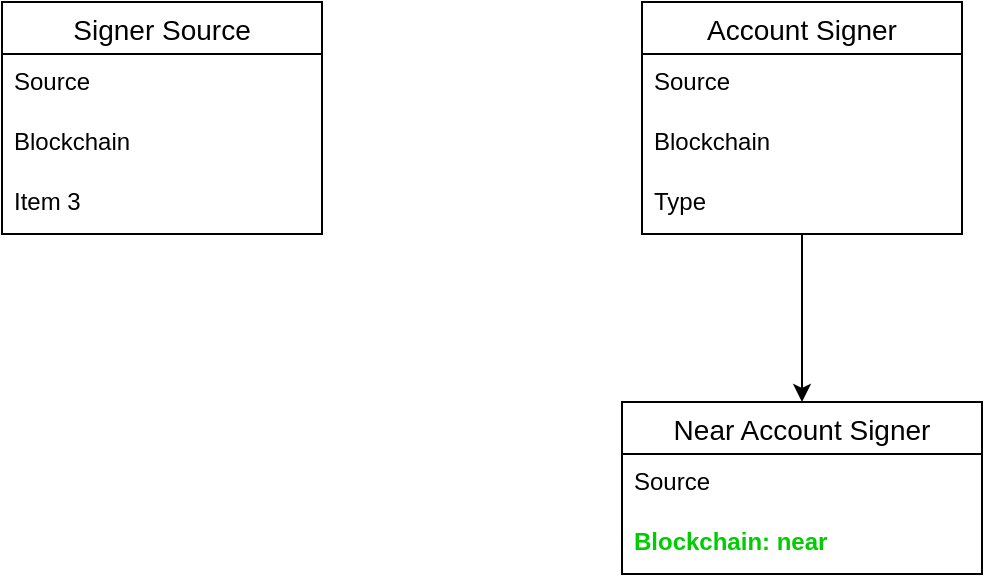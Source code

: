 <mxfile version="21.5.0" type="github">
  <diagram name="Page-1" id="Sncd_ihdDrRu2TbWr94D">
    <mxGraphModel dx="893" dy="565" grid="1" gridSize="10" guides="1" tooltips="1" connect="1" arrows="1" fold="1" page="1" pageScale="1" pageWidth="827" pageHeight="1169" math="0" shadow="0">
      <root>
        <mxCell id="0" />
        <mxCell id="1" parent="0" />
        <mxCell id="pBRK4RWsc_UAQQNScIca-15" style="edgeStyle=orthogonalEdgeStyle;rounded=0;orthogonalLoop=1;jettySize=auto;html=1;entryX=0.5;entryY=0;entryDx=0;entryDy=0;" edge="1" parent="1" source="pBRK4RWsc_UAQQNScIca-3" target="pBRK4RWsc_UAQQNScIca-16">
          <mxGeometry relative="1" as="geometry">
            <mxPoint x="520" y="240" as="targetPoint" />
          </mxGeometry>
        </mxCell>
        <mxCell id="pBRK4RWsc_UAQQNScIca-3" value="Account Signer" style="swimlane;fontStyle=0;childLayout=stackLayout;horizontal=1;startSize=26;horizontalStack=0;resizeParent=1;resizeParentMax=0;resizeLast=0;collapsible=1;marginBottom=0;align=center;fontSize=14;" vertex="1" parent="1">
          <mxGeometry x="400" y="40" width="160" height="116" as="geometry">
            <mxRectangle x="480" y="40" width="80" height="30" as="alternateBounds" />
          </mxGeometry>
        </mxCell>
        <mxCell id="pBRK4RWsc_UAQQNScIca-4" value="Source" style="text;strokeColor=none;fillColor=none;spacingLeft=4;spacingRight=4;overflow=hidden;rotatable=0;points=[[0,0.5],[1,0.5]];portConstraint=eastwest;fontSize=12;whiteSpace=wrap;html=1;" vertex="1" parent="pBRK4RWsc_UAQQNScIca-3">
          <mxGeometry y="26" width="160" height="30" as="geometry" />
        </mxCell>
        <mxCell id="pBRK4RWsc_UAQQNScIca-5" value="Blockchain" style="text;strokeColor=none;fillColor=none;spacingLeft=4;spacingRight=4;overflow=hidden;rotatable=0;points=[[0,0.5],[1,0.5]];portConstraint=eastwest;fontSize=12;whiteSpace=wrap;html=1;" vertex="1" parent="pBRK4RWsc_UAQQNScIca-3">
          <mxGeometry y="56" width="160" height="30" as="geometry" />
        </mxCell>
        <mxCell id="pBRK4RWsc_UAQQNScIca-6" value="Type" style="text;strokeColor=none;fillColor=none;spacingLeft=4;spacingRight=4;overflow=hidden;rotatable=0;points=[[0,0.5],[1,0.5]];portConstraint=eastwest;fontSize=12;whiteSpace=wrap;html=1;" vertex="1" parent="pBRK4RWsc_UAQQNScIca-3">
          <mxGeometry y="86" width="160" height="30" as="geometry" />
        </mxCell>
        <mxCell id="pBRK4RWsc_UAQQNScIca-11" value="Signer Source" style="swimlane;fontStyle=0;childLayout=stackLayout;horizontal=1;startSize=26;horizontalStack=0;resizeParent=1;resizeParentMax=0;resizeLast=0;collapsible=1;marginBottom=0;align=center;fontSize=14;" vertex="1" parent="1">
          <mxGeometry x="80" y="40" width="160" height="116" as="geometry">
            <mxRectangle x="480" y="40" width="80" height="30" as="alternateBounds" />
          </mxGeometry>
        </mxCell>
        <mxCell id="pBRK4RWsc_UAQQNScIca-12" value="Source" style="text;strokeColor=none;fillColor=none;spacingLeft=4;spacingRight=4;overflow=hidden;rotatable=0;points=[[0,0.5],[1,0.5]];portConstraint=eastwest;fontSize=12;whiteSpace=wrap;html=1;" vertex="1" parent="pBRK4RWsc_UAQQNScIca-11">
          <mxGeometry y="26" width="160" height="30" as="geometry" />
        </mxCell>
        <mxCell id="pBRK4RWsc_UAQQNScIca-13" value="Blockchain" style="text;strokeColor=none;fillColor=none;spacingLeft=4;spacingRight=4;overflow=hidden;rotatable=0;points=[[0,0.5],[1,0.5]];portConstraint=eastwest;fontSize=12;whiteSpace=wrap;html=1;" vertex="1" parent="pBRK4RWsc_UAQQNScIca-11">
          <mxGeometry y="56" width="160" height="30" as="geometry" />
        </mxCell>
        <mxCell id="pBRK4RWsc_UAQQNScIca-14" value="Item 3" style="text;strokeColor=none;fillColor=none;spacingLeft=4;spacingRight=4;overflow=hidden;rotatable=0;points=[[0,0.5],[1,0.5]];portConstraint=eastwest;fontSize=12;whiteSpace=wrap;html=1;" vertex="1" parent="pBRK4RWsc_UAQQNScIca-11">
          <mxGeometry y="86" width="160" height="30" as="geometry" />
        </mxCell>
        <mxCell id="pBRK4RWsc_UAQQNScIca-16" value="Near Account Signer" style="swimlane;fontStyle=0;childLayout=stackLayout;horizontal=1;startSize=26;horizontalStack=0;resizeParent=1;resizeParentMax=0;resizeLast=0;collapsible=1;marginBottom=0;align=center;fontSize=14;" vertex="1" parent="1">
          <mxGeometry x="390" y="240" width="180" height="86" as="geometry">
            <mxRectangle x="480" y="40" width="80" height="30" as="alternateBounds" />
          </mxGeometry>
        </mxCell>
        <mxCell id="pBRK4RWsc_UAQQNScIca-17" value="Source" style="text;strokeColor=none;fillColor=none;spacingLeft=4;spacingRight=4;overflow=hidden;rotatable=0;points=[[0,0.5],[1,0.5]];portConstraint=eastwest;fontSize=12;whiteSpace=wrap;html=1;" vertex="1" parent="pBRK4RWsc_UAQQNScIca-16">
          <mxGeometry y="26" width="180" height="30" as="geometry" />
        </mxCell>
        <mxCell id="pBRK4RWsc_UAQQNScIca-18" value="Blockchain: near" style="text;strokeColor=none;fillColor=none;spacingLeft=4;spacingRight=4;overflow=hidden;rotatable=0;points=[[0,0.5],[1,0.5]];portConstraint=eastwest;fontSize=12;whiteSpace=wrap;html=1;fontStyle=1;fontColor=#00CC00;" vertex="1" parent="pBRK4RWsc_UAQQNScIca-16">
          <mxGeometry y="56" width="180" height="30" as="geometry" />
        </mxCell>
      </root>
    </mxGraphModel>
  </diagram>
</mxfile>
